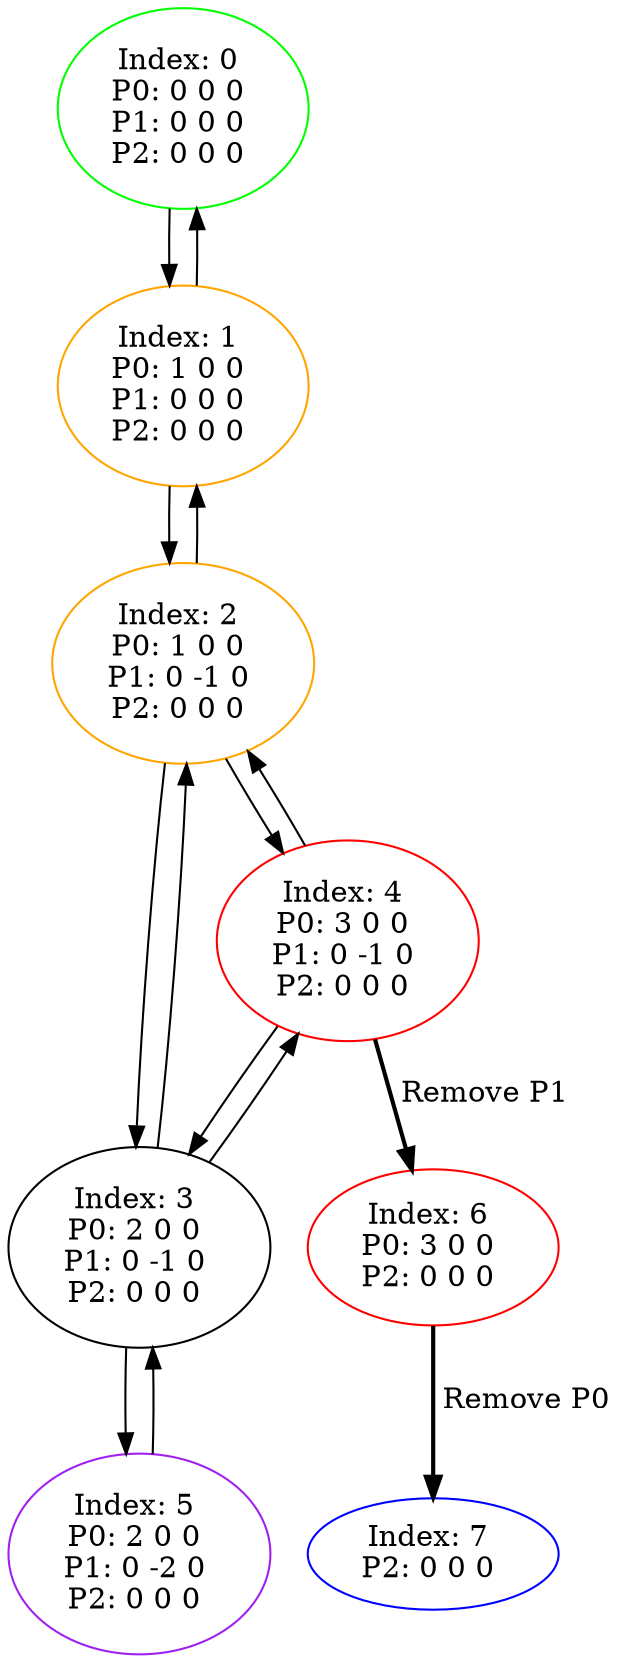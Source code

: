digraph G {
color = "black"
0[label = "Index: 0 
P0: 0 0 0 
P1: 0 0 0 
P2: 0 0 0 
", color = "green"]
1[label = "Index: 1 
P0: 1 0 0 
P1: 0 0 0 
P2: 0 0 0 
", color = "orange"]
2[label = "Index: 2 
P0: 1 0 0 
P1: 0 -1 0 
P2: 0 0 0 
", color = "orange"]
3[label = "Index: 3 
P0: 2 0 0 
P1: 0 -1 0 
P2: 0 0 0 
"]
4[label = "Index: 4 
P0: 3 0 0 
P1: 0 -1 0 
P2: 0 0 0 
", color = "red"]
5[label = "Index: 5 
P0: 2 0 0 
P1: 0 -2 0 
P2: 0 0 0 
", color = "purple"]
6[label = "Index: 6 
P0: 3 0 0 
P2: 0 0 0 
", color = "red"]
7[label = "Index: 7 
P2: 0 0 0 
", color = "blue"]
0 -> 1

1 -> 0
1 -> 2

2 -> 1
2 -> 3
2 -> 4

3 -> 2
3 -> 4
3 -> 5

4 -> 2
4 -> 3
4 -> 6[style=bold label=" Remove P1 "];


5 -> 3

6 -> 7[style=bold label=" Remove P0 "];


}

